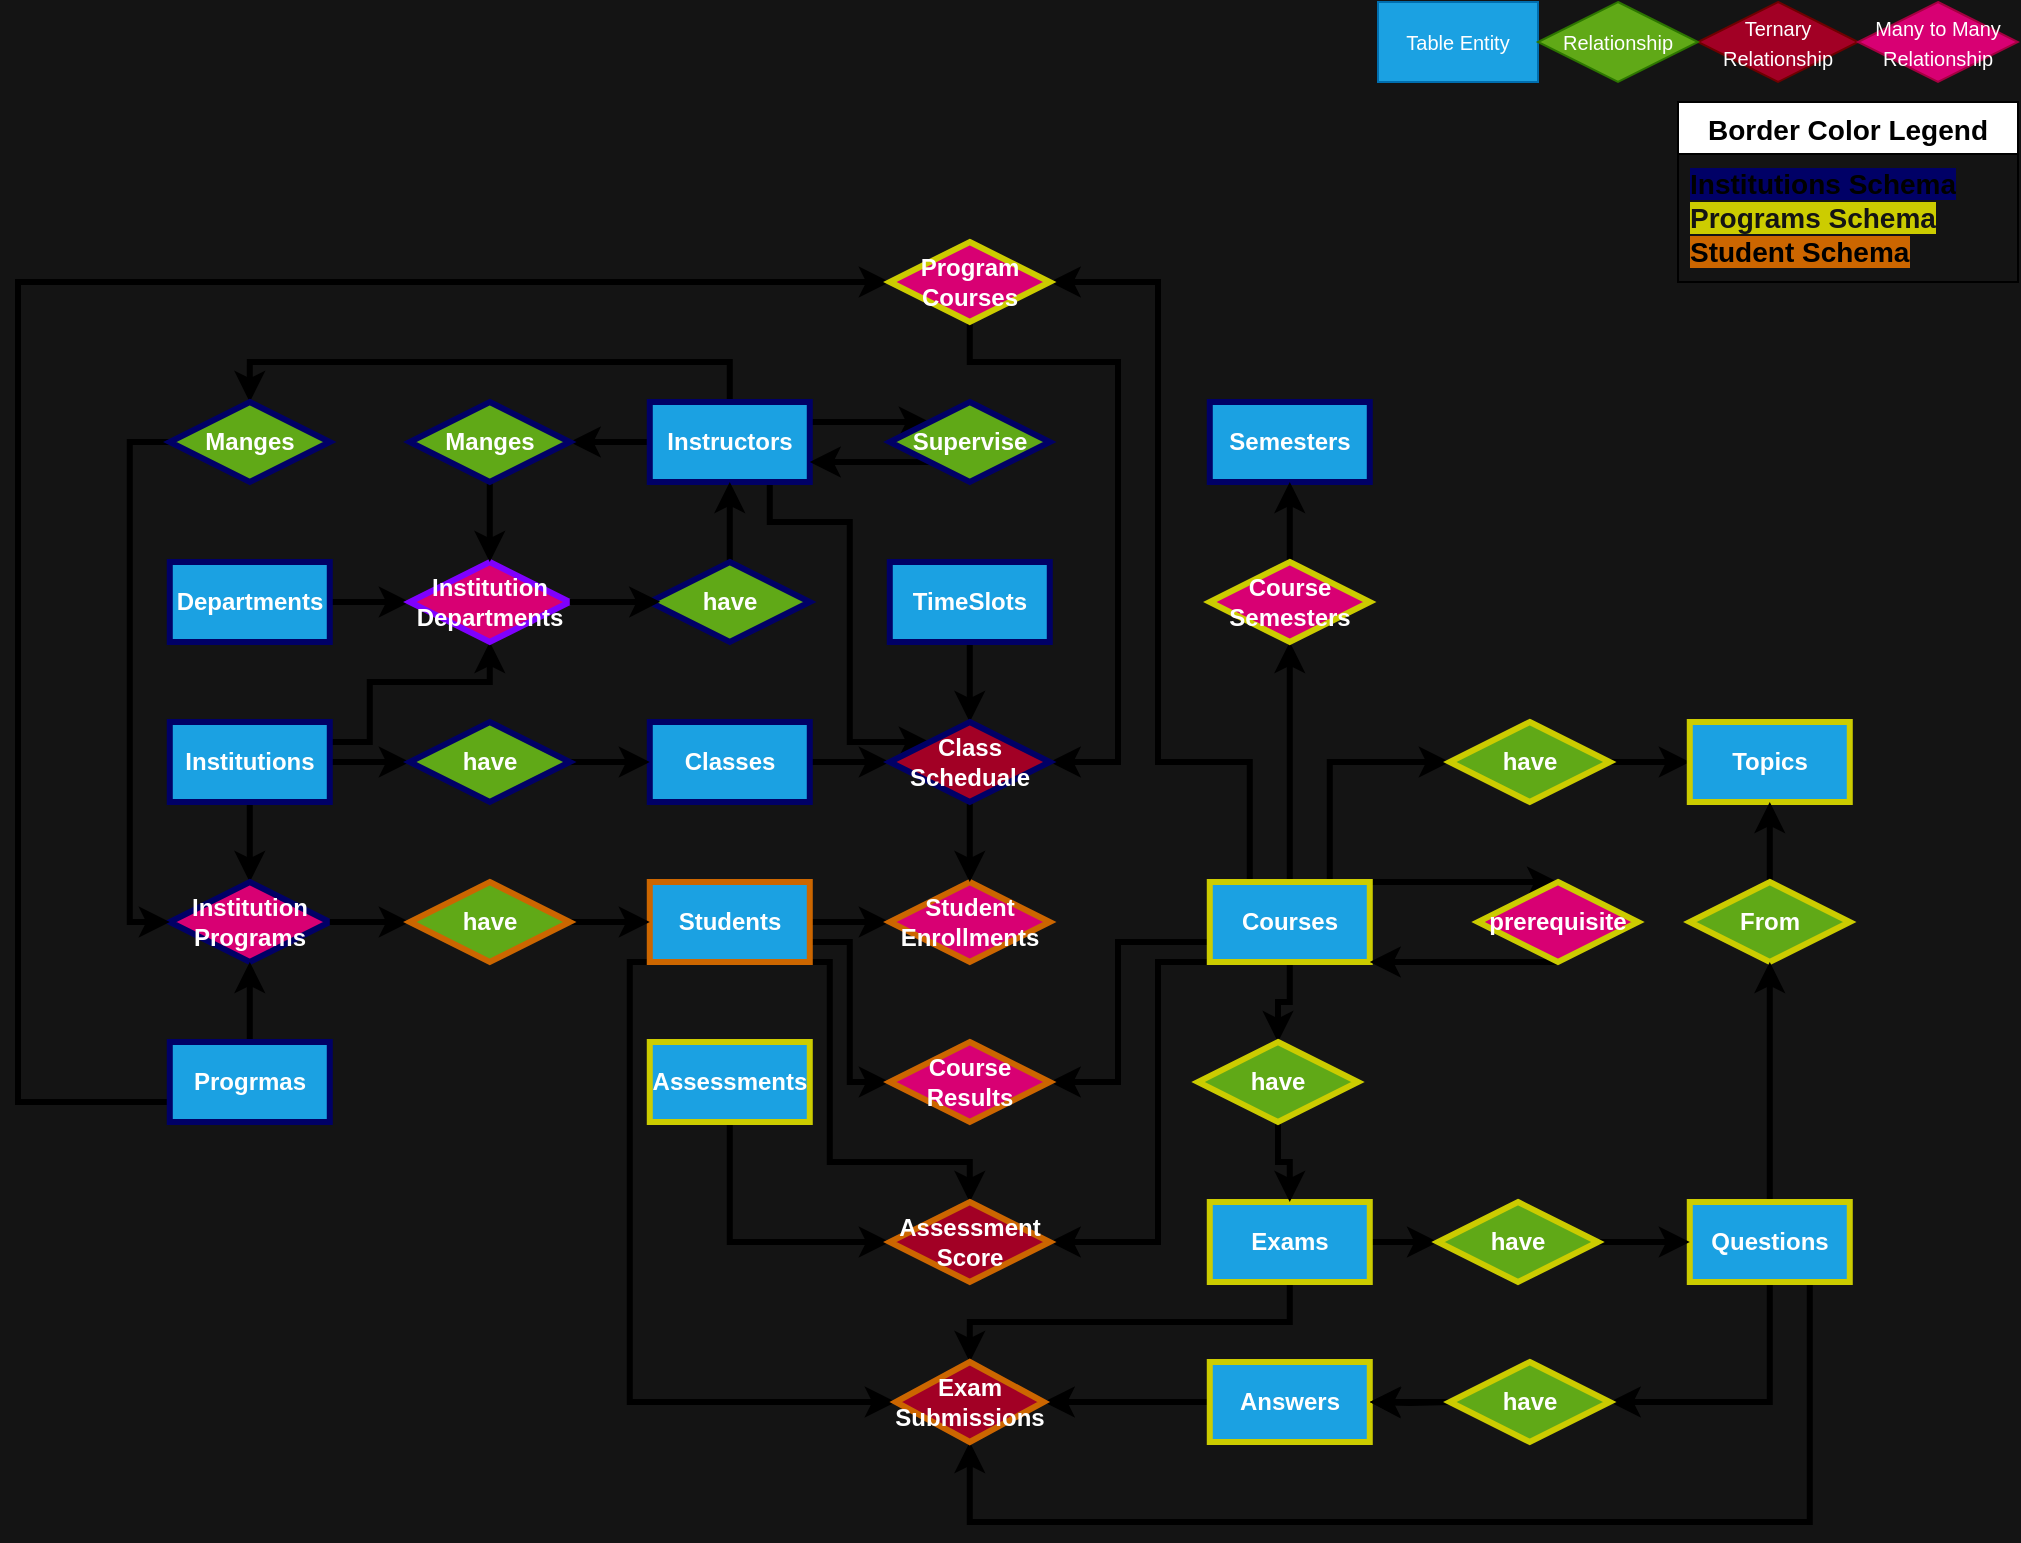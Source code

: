 <mxfile version="22.1.18" type="device">
  <diagram name="Page-1" id="7LUdc0Kzp7yRZDRxAwau">
    <mxGraphModel dx="2214" dy="703" grid="1" gridSize="10" guides="1" tooltips="1" connect="1" arrows="1" fold="1" page="1" pageScale="1" pageWidth="1169" pageHeight="1654" background="#141414" math="0" shadow="0">
      <root>
        <mxCell id="0" />
        <mxCell id="1" parent="0" />
        <mxCell id="-SK_d7SsgL7wdyePSBMa-17" style="edgeStyle=orthogonalEdgeStyle;rounded=0;orthogonalLoop=1;jettySize=auto;html=1;entryX=0;entryY=0.5;entryDx=0;entryDy=0;strokeWidth=3;fontSize=12;fontStyle=1" parent="1" source="-SK_d7SsgL7wdyePSBMa-5" target="-SK_d7SsgL7wdyePSBMa-15" edge="1">
          <mxGeometry relative="1" as="geometry" />
        </mxCell>
        <mxCell id="gOzTjTf6gffQS4wtPkg6-116" style="edgeStyle=orthogonalEdgeStyle;rounded=0;orthogonalLoop=1;jettySize=auto;html=1;exitX=1;exitY=0.25;exitDx=0;exitDy=0;entryX=0.5;entryY=1;entryDx=0;entryDy=0;strokeWidth=3;fontSize=12;fontStyle=1" parent="1" source="-SK_d7SsgL7wdyePSBMa-5" target="gOzTjTf6gffQS4wtPkg6-115" edge="1">
          <mxGeometry relative="1" as="geometry">
            <Array as="points">
              <mxPoint x="-864.11" y="410" />
              <mxPoint x="-864.11" y="380" />
              <mxPoint x="-804.11" y="380" />
            </Array>
          </mxGeometry>
        </mxCell>
        <mxCell id="gOzTjTf6gffQS4wtPkg6-156" style="edgeStyle=orthogonalEdgeStyle;rounded=0;orthogonalLoop=1;jettySize=auto;html=1;entryX=0.5;entryY=0;entryDx=0;entryDy=0;strokeWidth=3;" parent="1" source="-SK_d7SsgL7wdyePSBMa-5" target="-SK_d7SsgL7wdyePSBMa-12" edge="1">
          <mxGeometry relative="1" as="geometry" />
        </mxCell>
        <mxCell id="-SK_d7SsgL7wdyePSBMa-5" value="Institutions" style="rounded=0;whiteSpace=wrap;html=1;fillColor=#1ba1e2;fontColor=#ffffff;strokeColor=#000066;strokeWidth=3;fontSize=12;fontStyle=1" parent="1" vertex="1">
          <mxGeometry x="-964.11" y="400" width="80" height="40" as="geometry" />
        </mxCell>
        <mxCell id="-SK_d7SsgL7wdyePSBMa-175" style="edgeStyle=orthogonalEdgeStyle;rounded=0;orthogonalLoop=1;jettySize=auto;html=1;exitX=1;exitY=0.75;exitDx=0;exitDy=0;entryX=0;entryY=0.5;entryDx=0;entryDy=0;strokeWidth=3;fontSize=12;fontStyle=1" parent="1" source="-SK_d7SsgL7wdyePSBMa-6" target="-SK_d7SsgL7wdyePSBMa-174" edge="1">
          <mxGeometry relative="1" as="geometry">
            <Array as="points">
              <mxPoint x="-624.11" y="510" />
              <mxPoint x="-624.11" y="580" />
            </Array>
          </mxGeometry>
        </mxCell>
        <mxCell id="gOzTjTf6gffQS4wtPkg6-66" style="edgeStyle=orthogonalEdgeStyle;rounded=0;orthogonalLoop=1;jettySize=auto;html=1;entryX=0;entryY=0.5;entryDx=0;entryDy=0;strokeWidth=3;fontSize=12;fontStyle=1" parent="1" source="-SK_d7SsgL7wdyePSBMa-6" target="-SK_d7SsgL7wdyePSBMa-51" edge="1">
          <mxGeometry relative="1" as="geometry" />
        </mxCell>
        <mxCell id="gOzTjTf6gffQS4wtPkg6-67" style="edgeStyle=orthogonalEdgeStyle;rounded=0;orthogonalLoop=1;jettySize=auto;html=1;exitX=0;exitY=1;exitDx=0;exitDy=0;entryX=0;entryY=0.5;entryDx=0;entryDy=0;strokeWidth=3;fontSize=12;fontStyle=1" parent="1" source="-SK_d7SsgL7wdyePSBMa-6" target="-SK_d7SsgL7wdyePSBMa-50" edge="1">
          <mxGeometry relative="1" as="geometry">
            <Array as="points">
              <mxPoint x="-734.11" y="520" />
              <mxPoint x="-734.11" y="740" />
            </Array>
          </mxGeometry>
        </mxCell>
        <mxCell id="gOzTjTf6gffQS4wtPkg6-85" style="edgeStyle=orthogonalEdgeStyle;rounded=0;orthogonalLoop=1;jettySize=auto;html=1;exitX=1;exitY=1;exitDx=0;exitDy=0;entryX=0.5;entryY=0;entryDx=0;entryDy=0;strokeWidth=3;fontSize=12;fontStyle=1" parent="1" source="-SK_d7SsgL7wdyePSBMa-6" target="-SK_d7SsgL7wdyePSBMa-157" edge="1">
          <mxGeometry relative="1" as="geometry">
            <Array as="points">
              <mxPoint x="-634.11" y="520" />
              <mxPoint x="-634.11" y="620" />
              <mxPoint x="-564.11" y="620" />
            </Array>
          </mxGeometry>
        </mxCell>
        <mxCell id="-SK_d7SsgL7wdyePSBMa-6" value="Students" style="rounded=0;whiteSpace=wrap;html=1;fillColor=#1ba1e2;fontColor=#ffffff;strokeColor=#CC6600;strokeWidth=3;fontSize=12;fontStyle=1" parent="1" vertex="1">
          <mxGeometry x="-724.11" y="480" width="80" height="40" as="geometry" />
        </mxCell>
        <mxCell id="gOzTjTf6gffQS4wtPkg6-119" style="edgeStyle=orthogonalEdgeStyle;rounded=0;orthogonalLoop=1;jettySize=auto;html=1;entryX=0;entryY=0.5;entryDx=0;entryDy=0;strokeWidth=3;fontSize=12;fontStyle=1;" parent="1" source="-SK_d7SsgL7wdyePSBMa-10" target="gOzTjTf6gffQS4wtPkg6-55" edge="1">
          <mxGeometry relative="1" as="geometry" />
        </mxCell>
        <mxCell id="-SK_d7SsgL7wdyePSBMa-10" value="Classes" style="rounded=0;whiteSpace=wrap;html=1;fillColor=#1ba1e2;fontColor=#ffffff;strokeColor=#000066;strokeWidth=3;fontSize=12;fontStyle=1" parent="1" vertex="1">
          <mxGeometry x="-724.11" y="400" width="80" height="40" as="geometry" />
        </mxCell>
        <mxCell id="gOzTjTf6gffQS4wtPkg6-57" style="edgeStyle=orthogonalEdgeStyle;rounded=0;orthogonalLoop=1;jettySize=auto;html=1;entryX=0;entryY=0;entryDx=0;entryDy=0;strokeWidth=3;exitX=0.75;exitY=1;exitDx=0;exitDy=0;fontSize=12;fontStyle=1" parent="1" source="-SK_d7SsgL7wdyePSBMa-11" target="gOzTjTf6gffQS4wtPkg6-55" edge="1">
          <mxGeometry relative="1" as="geometry">
            <Array as="points">
              <mxPoint x="-664.11" y="300" />
              <mxPoint x="-624.11" y="300" />
              <mxPoint x="-624.11" y="410" />
            </Array>
          </mxGeometry>
        </mxCell>
        <mxCell id="gOzTjTf6gffQS4wtPkg6-129" style="edgeStyle=orthogonalEdgeStyle;rounded=0;orthogonalLoop=1;jettySize=auto;html=1;strokeWidth=3;fontSize=12;fontStyle=1" parent="1" source="-SK_d7SsgL7wdyePSBMa-11" target="gOzTjTf6gffQS4wtPkg6-127" edge="1">
          <mxGeometry relative="1" as="geometry" />
        </mxCell>
        <mxCell id="gOzTjTf6gffQS4wtPkg6-132" style="edgeStyle=orthogonalEdgeStyle;rounded=0;orthogonalLoop=1;jettySize=auto;html=1;exitX=1;exitY=0.25;exitDx=0;exitDy=0;entryX=0;entryY=0;entryDx=0;entryDy=0;strokeWidth=3;fontSize=12;fontStyle=1" parent="1" source="-SK_d7SsgL7wdyePSBMa-11" target="gOzTjTf6gffQS4wtPkg6-121" edge="1">
          <mxGeometry relative="1" as="geometry" />
        </mxCell>
        <mxCell id="gOzTjTf6gffQS4wtPkg6-160" style="edgeStyle=orthogonalEdgeStyle;rounded=0;orthogonalLoop=1;jettySize=auto;html=1;exitX=0.5;exitY=0;exitDx=0;exitDy=0;entryX=0.5;entryY=0;entryDx=0;entryDy=0;strokeWidth=3;" parent="1" source="-SK_d7SsgL7wdyePSBMa-11" target="gOzTjTf6gffQS4wtPkg6-155" edge="1">
          <mxGeometry relative="1" as="geometry">
            <Array as="points">
              <mxPoint x="-684" y="220" />
              <mxPoint x="-924" y="220" />
            </Array>
          </mxGeometry>
        </mxCell>
        <mxCell id="-SK_d7SsgL7wdyePSBMa-11" value="Instructors" style="rounded=0;whiteSpace=wrap;html=1;fillColor=#1ba1e2;fontColor=#ffffff;strokeColor=#000066;strokeWidth=3;fontSize=12;fontStyle=1" parent="1" vertex="1">
          <mxGeometry x="-724.11" y="240" width="80" height="40" as="geometry" />
        </mxCell>
        <mxCell id="-SK_d7SsgL7wdyePSBMa-12" value="Institution Programs" style="rhombus;whiteSpace=wrap;html=1;fillColor=#d80073;fontColor=#ffffff;strokeColor=#000066;strokeWidth=3;fontSize=12;fontStyle=1" parent="1" vertex="1">
          <mxGeometry x="-964.11" y="480" width="80" height="40" as="geometry" />
        </mxCell>
        <mxCell id="-SK_d7SsgL7wdyePSBMa-22" style="edgeStyle=orthogonalEdgeStyle;rounded=0;orthogonalLoop=1;jettySize=auto;html=1;exitX=1;exitY=0.5;exitDx=0;exitDy=0;entryX=0;entryY=0.5;entryDx=0;entryDy=0;strokeWidth=3;fontSize=12;fontStyle=1" parent="1" source="-SK_d7SsgL7wdyePSBMa-15" target="-SK_d7SsgL7wdyePSBMa-10" edge="1">
          <mxGeometry relative="1" as="geometry" />
        </mxCell>
        <mxCell id="-SK_d7SsgL7wdyePSBMa-15" value="have" style="rhombus;whiteSpace=wrap;html=1;fillColor=#60a917;fontColor=#ffffff;strokeColor=#000066;strokeWidth=3;fontSize=12;fontStyle=1" parent="1" vertex="1">
          <mxGeometry x="-844.11" y="400" width="80" height="40" as="geometry" />
        </mxCell>
        <mxCell id="gOzTjTf6gffQS4wtPkg6-135" style="edgeStyle=orthogonalEdgeStyle;rounded=0;orthogonalLoop=1;jettySize=auto;html=1;entryX=0;entryY=0.5;entryDx=0;entryDy=0;strokeWidth=3;fontSize=12;fontStyle=1;exitX=1;exitY=0.5;exitDx=0;exitDy=0;" parent="1" source="-SK_d7SsgL7wdyePSBMa-12" target="-SK_d7SsgL7wdyePSBMa-155" edge="1">
          <mxGeometry relative="1" as="geometry" />
        </mxCell>
        <mxCell id="gOzTjTf6gffQS4wtPkg6-136" style="edgeStyle=orthogonalEdgeStyle;rounded=0;orthogonalLoop=1;jettySize=auto;html=1;exitX=0.5;exitY=0;exitDx=0;exitDy=0;entryX=0.5;entryY=1;entryDx=0;entryDy=0;strokeWidth=3;fontSize=12;fontStyle=1" parent="1" source="-SK_d7SsgL7wdyePSBMa-24" target="-SK_d7SsgL7wdyePSBMa-12" edge="1">
          <mxGeometry relative="1" as="geometry" />
        </mxCell>
        <mxCell id="gOzTjTf6gffQS4wtPkg6-138" style="edgeStyle=orthogonalEdgeStyle;rounded=0;orthogonalLoop=1;jettySize=auto;html=1;exitX=0;exitY=0.5;exitDx=0;exitDy=0;entryX=0;entryY=0.5;entryDx=0;entryDy=0;strokeWidth=3;fontSize=12;fontStyle=1" parent="1" source="-SK_d7SsgL7wdyePSBMa-24" target="-SK_d7SsgL7wdyePSBMa-26" edge="1">
          <mxGeometry relative="1" as="geometry">
            <Array as="points">
              <mxPoint x="-950" y="590" />
              <mxPoint x="-1040" y="590" />
              <mxPoint x="-1040" y="180" />
            </Array>
          </mxGeometry>
        </mxCell>
        <mxCell id="-SK_d7SsgL7wdyePSBMa-24" value="Progrmas" style="rounded=0;whiteSpace=wrap;html=1;fillColor=#1ba1e2;fontColor=#ffffff;strokeColor=#000066;strokeWidth=3;fontSize=12;fontStyle=1" parent="1" vertex="1">
          <mxGeometry x="-964.11" y="560" width="80" height="40" as="geometry" />
        </mxCell>
        <mxCell id="-SK_d7SsgL7wdyePSBMa-32" style="edgeStyle=orthogonalEdgeStyle;rounded=0;orthogonalLoop=1;jettySize=auto;html=1;exitX=0.75;exitY=0;exitDx=0;exitDy=0;entryX=0;entryY=0.5;entryDx=0;entryDy=0;strokeWidth=3;fontSize=12;fontStyle=1" parent="1" source="-SK_d7SsgL7wdyePSBMa-25" target="-SK_d7SsgL7wdyePSBMa-31" edge="1">
          <mxGeometry relative="1" as="geometry">
            <mxPoint x="-324.11" y="420" as="targetPoint" />
          </mxGeometry>
        </mxCell>
        <mxCell id="-SK_d7SsgL7wdyePSBMa-60" style="edgeStyle=orthogonalEdgeStyle;rounded=0;orthogonalLoop=1;jettySize=auto;html=1;entryX=0.5;entryY=0;entryDx=0;entryDy=0;strokeWidth=3;fontSize=12;fontStyle=1" parent="1" source="-SK_d7SsgL7wdyePSBMa-25" target="-SK_d7SsgL7wdyePSBMa-59" edge="1">
          <mxGeometry relative="1" as="geometry" />
        </mxCell>
        <mxCell id="-SK_d7SsgL7wdyePSBMa-173" style="edgeStyle=orthogonalEdgeStyle;rounded=0;orthogonalLoop=1;jettySize=auto;html=1;exitX=0;exitY=0.75;exitDx=0;exitDy=0;entryX=1;entryY=0.5;entryDx=0;entryDy=0;strokeWidth=3;fontSize=12;fontStyle=1" parent="1" source="-SK_d7SsgL7wdyePSBMa-25" target="-SK_d7SsgL7wdyePSBMa-174" edge="1">
          <mxGeometry relative="1" as="geometry">
            <mxPoint x="-314.11" y="540" as="targetPoint" />
            <Array as="points">
              <mxPoint x="-490" y="510" />
              <mxPoint x="-490" y="580" />
            </Array>
          </mxGeometry>
        </mxCell>
        <mxCell id="gOzTjTf6gffQS4wtPkg6-56" style="edgeStyle=orthogonalEdgeStyle;rounded=0;orthogonalLoop=1;jettySize=auto;html=1;exitX=0.5;exitY=1;exitDx=0;exitDy=0;strokeWidth=3;fontSize=12;fontStyle=1;entryX=1;entryY=0.5;entryDx=0;entryDy=0;" parent="1" source="-SK_d7SsgL7wdyePSBMa-26" target="gOzTjTf6gffQS4wtPkg6-55" edge="1">
          <mxGeometry relative="1" as="geometry">
            <Array as="points">
              <mxPoint x="-564" y="220" />
              <mxPoint x="-490" y="220" />
              <mxPoint x="-490" y="420" />
            </Array>
            <mxPoint x="-520.15" y="200" as="sourcePoint" />
            <mxPoint x="-490" y="410" as="targetPoint" />
          </mxGeometry>
        </mxCell>
        <mxCell id="gOzTjTf6gffQS4wtPkg6-83" style="edgeStyle=orthogonalEdgeStyle;rounded=0;orthogonalLoop=1;jettySize=auto;html=1;exitX=0;exitY=1;exitDx=0;exitDy=0;entryX=1;entryY=0.5;entryDx=0;entryDy=0;strokeWidth=3;fontSize=12;fontStyle=1" parent="1" source="-SK_d7SsgL7wdyePSBMa-25" target="-SK_d7SsgL7wdyePSBMa-157" edge="1">
          <mxGeometry relative="1" as="geometry">
            <Array as="points">
              <mxPoint x="-470" y="520" />
              <mxPoint x="-470" y="660" />
            </Array>
          </mxGeometry>
        </mxCell>
        <mxCell id="gOzTjTf6gffQS4wtPkg6-91" style="edgeStyle=orthogonalEdgeStyle;rounded=0;orthogonalLoop=1;jettySize=auto;html=1;exitX=0.25;exitY=0;exitDx=0;exitDy=0;entryX=1;entryY=0.5;entryDx=0;entryDy=0;strokeWidth=3;fontSize=12;fontStyle=1" parent="1" source="-SK_d7SsgL7wdyePSBMa-25" target="-SK_d7SsgL7wdyePSBMa-26" edge="1">
          <mxGeometry relative="1" as="geometry">
            <Array as="points">
              <mxPoint x="-424" y="420" />
              <mxPoint x="-470" y="420" />
              <mxPoint x="-470" y="180" />
            </Array>
            <mxPoint x="-470.0" y="410" as="sourcePoint" />
            <mxPoint x="-550.0" y="180" as="targetPoint" />
          </mxGeometry>
        </mxCell>
        <mxCell id="gOzTjTf6gffQS4wtPkg6-101" style="edgeStyle=orthogonalEdgeStyle;rounded=0;orthogonalLoop=1;jettySize=auto;html=1;exitX=1;exitY=0;exitDx=0;exitDy=0;entryX=0.5;entryY=0;entryDx=0;entryDy=0;strokeWidth=3;fontSize=12;fontStyle=1" parent="1" source="-SK_d7SsgL7wdyePSBMa-25" target="-SK_d7SsgL7wdyePSBMa-88" edge="1">
          <mxGeometry relative="1" as="geometry">
            <Array as="points">
              <mxPoint x="-320" y="480" />
              <mxPoint x="-320" y="480" />
            </Array>
          </mxGeometry>
        </mxCell>
        <mxCell id="gOzTjTf6gffQS4wtPkg6-102" style="edgeStyle=orthogonalEdgeStyle;rounded=0;orthogonalLoop=1;jettySize=auto;html=1;exitX=0.5;exitY=0;exitDx=0;exitDy=0;entryX=0.5;entryY=1;entryDx=0;entryDy=0;strokeWidth=3;fontSize=12;fontStyle=1" parent="1" source="-SK_d7SsgL7wdyePSBMa-25" target="-SK_d7SsgL7wdyePSBMa-169" edge="1">
          <mxGeometry relative="1" as="geometry">
            <mxPoint x="-384.11" y="400" as="sourcePoint" />
            <mxPoint x="-404.11" y="360" as="targetPoint" />
          </mxGeometry>
        </mxCell>
        <mxCell id="-SK_d7SsgL7wdyePSBMa-25" value="Courses" style="rounded=0;whiteSpace=wrap;html=1;fillColor=#1ba1e2;fontColor=#ffffff;strokeColor=#CCCC00;strokeWidth=3;fontSize=12;fontStyle=1" parent="1" vertex="1">
          <mxGeometry x="-444.11" y="480" width="80" height="40" as="geometry" />
        </mxCell>
        <mxCell id="-SK_d7SsgL7wdyePSBMa-26" value="Program&lt;br style=&quot;font-size: 12px;&quot;&gt;Courses" style="rhombus;whiteSpace=wrap;html=1;fillColor=#d80073;fontColor=#ffffff;strokeColor=#CCCC00;strokeWidth=3;fontSize=12;fontStyle=1" parent="1" vertex="1">
          <mxGeometry x="-604.11" y="160" width="80" height="40" as="geometry" />
        </mxCell>
        <mxCell id="-SK_d7SsgL7wdyePSBMa-43" style="edgeStyle=orthogonalEdgeStyle;rounded=0;orthogonalLoop=1;jettySize=auto;html=1;exitX=1;exitY=0.5;exitDx=0;exitDy=0;strokeWidth=3;fontSize=12;fontStyle=1" parent="1" source="-SK_d7SsgL7wdyePSBMa-31" target="-SK_d7SsgL7wdyePSBMa-33" edge="1">
          <mxGeometry relative="1" as="geometry" />
        </mxCell>
        <mxCell id="-SK_d7SsgL7wdyePSBMa-31" value="have" style="rhombus;whiteSpace=wrap;html=1;fillColor=#60a917;fontColor=#ffffff;strokeColor=#CCCC00;strokeWidth=3;fontSize=12;fontStyle=1" parent="1" vertex="1">
          <mxGeometry x="-324.11" y="400" width="80" height="40" as="geometry" />
        </mxCell>
        <mxCell id="-SK_d7SsgL7wdyePSBMa-33" value="Topics" style="rounded=0;whiteSpace=wrap;html=1;fillColor=#1ba1e2;fontColor=#ffffff;strokeColor=#CCCC00;strokeWidth=3;fontSize=12;fontStyle=1" parent="1" vertex="1">
          <mxGeometry x="-204.11" y="400" width="80" height="40" as="geometry" />
        </mxCell>
        <mxCell id="-SK_d7SsgL7wdyePSBMa-66" style="edgeStyle=orthogonalEdgeStyle;rounded=0;orthogonalLoop=1;jettySize=auto;html=1;entryX=0;entryY=0.5;entryDx=0;entryDy=0;strokeWidth=3;fontSize=12;fontStyle=1" parent="1" source="-SK_d7SsgL7wdyePSBMa-34" target="-SK_d7SsgL7wdyePSBMa-64" edge="1">
          <mxGeometry relative="1" as="geometry">
            <mxPoint x="-324.11" y="580" as="targetPoint" />
          </mxGeometry>
        </mxCell>
        <mxCell id="-SK_d7SsgL7wdyePSBMa-73" style="edgeStyle=orthogonalEdgeStyle;rounded=0;orthogonalLoop=1;jettySize=auto;html=1;exitX=0.5;exitY=1;exitDx=0;exitDy=0;entryX=0.5;entryY=0;entryDx=0;entryDy=0;strokeWidth=3;fontSize=12;fontStyle=1" parent="1" source="-SK_d7SsgL7wdyePSBMa-34" target="-SK_d7SsgL7wdyePSBMa-50" edge="1">
          <mxGeometry relative="1" as="geometry">
            <mxPoint x="-244.11" y="690" as="sourcePoint" />
            <mxPoint x="-514.11" y="710" as="targetPoint" />
            <Array as="points">
              <mxPoint x="-404.11" y="700" />
              <mxPoint x="-564.11" y="700" />
            </Array>
          </mxGeometry>
        </mxCell>
        <mxCell id="-SK_d7SsgL7wdyePSBMa-34" value="Exams" style="rounded=0;whiteSpace=wrap;html=1;fillColor=#1ba1e2;fontColor=#ffffff;strokeColor=#CCCC00;strokeWidth=3;fontSize=12;fontStyle=1" parent="1" vertex="1">
          <mxGeometry x="-444.11" y="640" width="80" height="40" as="geometry" />
        </mxCell>
        <mxCell id="gOzTjTf6gffQS4wtPkg6-86" style="edgeStyle=orthogonalEdgeStyle;rounded=0;orthogonalLoop=1;jettySize=auto;html=1;entryX=1;entryY=0.5;entryDx=0;entryDy=0;strokeWidth=3;fontSize=12;fontStyle=1" parent="1" source="-SK_d7SsgL7wdyePSBMa-35" target="-SK_d7SsgL7wdyePSBMa-50" edge="1">
          <mxGeometry relative="1" as="geometry">
            <mxPoint x="-444.11" y="740" as="targetPoint" />
          </mxGeometry>
        </mxCell>
        <mxCell id="-SK_d7SsgL7wdyePSBMa-35" value="Answers" style="rounded=0;whiteSpace=wrap;html=1;fillColor=#1ba1e2;fontColor=#ffffff;strokeColor=#CCCC00;strokeWidth=3;fontSize=12;fontStyle=1" parent="1" vertex="1">
          <mxGeometry x="-444.11" y="720" width="80" height="40" as="geometry" />
        </mxCell>
        <mxCell id="-SK_d7SsgL7wdyePSBMa-63" style="edgeStyle=orthogonalEdgeStyle;rounded=0;orthogonalLoop=1;jettySize=auto;html=1;exitX=0.5;exitY=0;exitDx=0;exitDy=0;entryX=0.5;entryY=1;entryDx=0;entryDy=0;strokeWidth=3;fontSize=12;fontStyle=1" parent="1" source="-SK_d7SsgL7wdyePSBMa-39" target="-SK_d7SsgL7wdyePSBMa-33" edge="1">
          <mxGeometry relative="1" as="geometry" />
        </mxCell>
        <mxCell id="-SK_d7SsgL7wdyePSBMa-39" value="From" style="rhombus;whiteSpace=wrap;html=1;fillColor=#60a917;fontColor=#ffffff;strokeColor=#CCCC00;strokeWidth=3;fontSize=12;fontStyle=1" parent="1" vertex="1">
          <mxGeometry x="-204.11" y="480" width="80" height="40" as="geometry" />
        </mxCell>
        <mxCell id="-SK_d7SsgL7wdyePSBMa-62" style="edgeStyle=orthogonalEdgeStyle;rounded=0;orthogonalLoop=1;jettySize=auto;html=1;entryX=0.5;entryY=1;entryDx=0;entryDy=0;strokeWidth=3;fontSize=12;fontStyle=1" parent="1" source="-SK_d7SsgL7wdyePSBMa-47" target="-SK_d7SsgL7wdyePSBMa-39" edge="1">
          <mxGeometry relative="1" as="geometry" />
        </mxCell>
        <mxCell id="-SK_d7SsgL7wdyePSBMa-71" style="edgeStyle=orthogonalEdgeStyle;rounded=0;orthogonalLoop=1;jettySize=auto;html=1;exitX=0.5;exitY=1;exitDx=0;exitDy=0;entryX=1;entryY=0.5;entryDx=0;entryDy=0;strokeWidth=3;fontSize=12;fontStyle=1" parent="1" source="-SK_d7SsgL7wdyePSBMa-47" target="-SK_d7SsgL7wdyePSBMa-69" edge="1">
          <mxGeometry relative="1" as="geometry" />
        </mxCell>
        <mxCell id="-SK_d7SsgL7wdyePSBMa-163" style="edgeStyle=orthogonalEdgeStyle;rounded=0;orthogonalLoop=1;jettySize=auto;html=1;exitX=0.75;exitY=1;exitDx=0;exitDy=0;entryX=0.5;entryY=1;entryDx=0;entryDy=0;strokeWidth=3;fontSize=12;fontStyle=1" parent="1" source="-SK_d7SsgL7wdyePSBMa-47" target="-SK_d7SsgL7wdyePSBMa-50" edge="1">
          <mxGeometry relative="1" as="geometry">
            <mxPoint x="-474.11" y="740" as="targetPoint" />
            <mxPoint x="105.89" y="760" as="sourcePoint" />
            <Array as="points">
              <mxPoint x="-144.11" y="800" />
              <mxPoint x="-564.11" y="800" />
            </Array>
          </mxGeometry>
        </mxCell>
        <mxCell id="-SK_d7SsgL7wdyePSBMa-47" value="Questions" style="rounded=0;whiteSpace=wrap;html=1;fillColor=#1ba1e2;fontColor=#ffffff;strokeColor=#CCCC00;strokeWidth=3;fontSize=12;fontStyle=1" parent="1" vertex="1">
          <mxGeometry x="-204.11" y="640" width="80" height="40" as="geometry" />
        </mxCell>
        <mxCell id="-SK_d7SsgL7wdyePSBMa-50" value="Exam&lt;br style=&quot;font-size: 12px;&quot;&gt;Submissions" style="rhombus;whiteSpace=wrap;html=1;fillColor=#a20025;fontColor=#ffffff;strokeColor=#CC6600;strokeWidth=3;rounded=0;shadow=0;fontSize=12;fontStyle=1" parent="1" vertex="1">
          <mxGeometry x="-601.11" y="720" width="74" height="40" as="geometry" />
        </mxCell>
        <mxCell id="-SK_d7SsgL7wdyePSBMa-51" value="Student &lt;br style=&quot;font-size: 12px;&quot;&gt;Enrollments" style="rhombus;whiteSpace=wrap;html=1;fillColor=#d80073;fontColor=#ffffff;strokeColor=#CC6600;strokeWidth=3;fontSize=12;fontStyle=1" parent="1" vertex="1">
          <mxGeometry x="-604.11" y="480" width="80" height="40" as="geometry" />
        </mxCell>
        <mxCell id="-SK_d7SsgL7wdyePSBMa-61" style="edgeStyle=orthogonalEdgeStyle;rounded=0;orthogonalLoop=1;jettySize=auto;html=1;entryX=0.5;entryY=0;entryDx=0;entryDy=0;strokeWidth=3;fontSize=12;fontStyle=1" parent="1" source="-SK_d7SsgL7wdyePSBMa-59" target="-SK_d7SsgL7wdyePSBMa-34" edge="1">
          <mxGeometry relative="1" as="geometry" />
        </mxCell>
        <mxCell id="-SK_d7SsgL7wdyePSBMa-59" value="have" style="rhombus;whiteSpace=wrap;html=1;fillColor=#60a917;fontColor=#ffffff;strokeColor=#CCCC00;strokeWidth=3;fontSize=12;fontStyle=1" parent="1" vertex="1">
          <mxGeometry x="-450" y="560" width="80" height="40" as="geometry" />
        </mxCell>
        <mxCell id="-SK_d7SsgL7wdyePSBMa-68" style="edgeStyle=orthogonalEdgeStyle;rounded=0;orthogonalLoop=1;jettySize=auto;html=1;exitX=1;exitY=0.5;exitDx=0;exitDy=0;entryX=0;entryY=0.5;entryDx=0;entryDy=0;strokeWidth=3;fontSize=12;fontStyle=1" parent="1" source="-SK_d7SsgL7wdyePSBMa-64" target="-SK_d7SsgL7wdyePSBMa-47" edge="1">
          <mxGeometry relative="1" as="geometry" />
        </mxCell>
        <mxCell id="-SK_d7SsgL7wdyePSBMa-64" value="have" style="rhombus;whiteSpace=wrap;html=1;fillColor=#60a917;fontColor=#ffffff;strokeColor=#CCCC00;strokeWidth=3;fontSize=12;fontStyle=1" parent="1" vertex="1">
          <mxGeometry x="-330" y="640" width="80" height="40" as="geometry" />
        </mxCell>
        <mxCell id="-SK_d7SsgL7wdyePSBMa-72" style="edgeStyle=orthogonalEdgeStyle;rounded=0;orthogonalLoop=1;jettySize=auto;html=1;exitX=0;exitY=0.5;exitDx=0;exitDy=0;entryX=1;entryY=0.5;entryDx=0;entryDy=0;strokeWidth=3;fontSize=12;fontStyle=1" parent="1" target="-SK_d7SsgL7wdyePSBMa-35" edge="1">
          <mxGeometry relative="1" as="geometry">
            <mxPoint x="-324.11" y="740" as="sourcePoint" />
          </mxGeometry>
        </mxCell>
        <mxCell id="gOzTjTf6gffQS4wtPkg6-97" value="" style="edgeStyle=orthogonalEdgeStyle;rounded=0;orthogonalLoop=1;jettySize=auto;html=1;exitX=0;exitY=0.5;exitDx=0;exitDy=0;strokeWidth=3;fontSize=12;fontStyle=1" parent="1" source="-SK_d7SsgL7wdyePSBMa-69" target="-SK_d7SsgL7wdyePSBMa-35" edge="1">
          <mxGeometry relative="1" as="geometry" />
        </mxCell>
        <mxCell id="-SK_d7SsgL7wdyePSBMa-69" value="have" style="rhombus;whiteSpace=wrap;html=1;fillColor=#60a917;fontColor=#ffffff;strokeColor=#CCCC00;strokeWidth=3;fontSize=12;fontStyle=1" parent="1" vertex="1">
          <mxGeometry x="-324.11" y="720" width="80" height="40" as="geometry" />
        </mxCell>
        <mxCell id="gOzTjTf6gffQS4wtPkg6-100" style="edgeStyle=orthogonalEdgeStyle;rounded=0;orthogonalLoop=1;jettySize=auto;html=1;entryX=1;entryY=1;entryDx=0;entryDy=0;strokeWidth=3;exitX=0.5;exitY=1;exitDx=0;exitDy=0;fontSize=12;fontStyle=1" parent="1" source="-SK_d7SsgL7wdyePSBMa-88" target="-SK_d7SsgL7wdyePSBMa-25" edge="1">
          <mxGeometry relative="1" as="geometry">
            <Array as="points">
              <mxPoint x="-320" y="520" />
              <mxPoint x="-320" y="520" />
            </Array>
          </mxGeometry>
        </mxCell>
        <mxCell id="-SK_d7SsgL7wdyePSBMa-88" value="prerequisite" style="rhombus;whiteSpace=wrap;html=1;fillColor=#d80073;fontColor=#ffffff;strokeColor=#CCCC00;strokeWidth=3;fontSize=12;fontStyle=1" parent="1" vertex="1">
          <mxGeometry x="-310" y="480" width="80" height="40" as="geometry" />
        </mxCell>
        <mxCell id="-SK_d7SsgL7wdyePSBMa-99" value="&lt;font style=&quot;font-size: 10px;&quot;&gt;Ternary Relationship&lt;/font&gt;" style="rhombus;whiteSpace=wrap;html=1;fillColor=#a20025;fontColor=#ffffff;strokeColor=#6F0000;" parent="1" vertex="1">
          <mxGeometry x="-200" y="40" width="80" height="40" as="geometry" />
        </mxCell>
        <mxCell id="-SK_d7SsgL7wdyePSBMa-100" value="&lt;font style=&quot;font-size: 10px;&quot;&gt;Many to Many Relationship&lt;/font&gt;" style="rhombus;whiteSpace=wrap;html=1;fillColor=#d80073;fontColor=#ffffff;strokeColor=#A50040;" parent="1" vertex="1">
          <mxGeometry x="-120" y="40" width="80" height="40" as="geometry" />
        </mxCell>
        <mxCell id="-SK_d7SsgL7wdyePSBMa-102" value="&lt;font style=&quot;font-size: 10px;&quot;&gt;Table Entity&lt;/font&gt;" style="rounded=0;whiteSpace=wrap;html=1;fillColor=#1ba1e2;fontColor=#ffffff;strokeColor=#006EAF;" parent="1" vertex="1">
          <mxGeometry x="-360" y="40" width="80" height="40" as="geometry" />
        </mxCell>
        <mxCell id="-SK_d7SsgL7wdyePSBMa-103" value="&lt;font style=&quot;font-size: 10px;&quot;&gt;Relationship&lt;/font&gt;" style="rhombus;whiteSpace=wrap;html=1;fillColor=#60a917;fontColor=#ffffff;strokeColor=#2D7600;" parent="1" vertex="1">
          <mxGeometry x="-280" y="40" width="80" height="40" as="geometry" />
        </mxCell>
        <mxCell id="gOzTjTf6gffQS4wtPkg6-96" style="edgeStyle=orthogonalEdgeStyle;rounded=0;orthogonalLoop=1;jettySize=auto;html=1;exitX=0.5;exitY=1;exitDx=0;exitDy=0;entryX=0;entryY=0.5;entryDx=0;entryDy=0;strokeWidth=3;fontSize=12;fontStyle=1" parent="1" source="-SK_d7SsgL7wdyePSBMa-133" target="-SK_d7SsgL7wdyePSBMa-157" edge="1">
          <mxGeometry relative="1" as="geometry">
            <Array as="points">
              <mxPoint x="-684.11" y="660" />
            </Array>
          </mxGeometry>
        </mxCell>
        <mxCell id="-SK_d7SsgL7wdyePSBMa-133" value="Assessments" style="rounded=0;whiteSpace=wrap;html=1;fillColor=#1ba1e2;fontColor=#ffffff;strokeColor=#CCCC00;strokeWidth=3;fontSize=12;fontStyle=1" parent="1" vertex="1">
          <mxGeometry x="-724.11" y="560" width="80" height="40" as="geometry" />
        </mxCell>
        <mxCell id="gOzTjTf6gffQS4wtPkg6-105" style="edgeStyle=orthogonalEdgeStyle;rounded=0;orthogonalLoop=1;jettySize=auto;html=1;exitX=1;exitY=0.5;exitDx=0;exitDy=0;entryX=0;entryY=0.5;entryDx=0;entryDy=0;strokeWidth=3;fontSize=12;fontStyle=1" parent="1" source="-SK_d7SsgL7wdyePSBMa-155" target="-SK_d7SsgL7wdyePSBMa-6" edge="1">
          <mxGeometry relative="1" as="geometry" />
        </mxCell>
        <mxCell id="-SK_d7SsgL7wdyePSBMa-155" value="have" style="rhombus;whiteSpace=wrap;html=1;fillColor=#60a917;fontColor=#ffffff;strokeColor=#CC6600;strokeWidth=3;fontSize=12;fontStyle=1" parent="1" vertex="1">
          <mxGeometry x="-844.11" y="480" width="80" height="40" as="geometry" />
        </mxCell>
        <mxCell id="-SK_d7SsgL7wdyePSBMa-157" value="Assessment&lt;br style=&quot;font-size: 12px;&quot;&gt;Score" style="rhombus;whiteSpace=wrap;html=1;fillColor=#a20025;fontColor=#ffffff;strokeColor=#CC6600;strokeWidth=3;fontSize=12;fontStyle=1" parent="1" vertex="1">
          <mxGeometry x="-604.11" y="640" width="80" height="40" as="geometry" />
        </mxCell>
        <mxCell id="-SK_d7SsgL7wdyePSBMa-167" value="Semesters" style="rounded=0;whiteSpace=wrap;html=1;fillColor=#1ba1e2;fontColor=#ffffff;strokeColor=#000066;strokeWidth=3;fontSize=12;fontStyle=1" parent="1" vertex="1">
          <mxGeometry x="-444.11" y="240" width="80" height="40" as="geometry" />
        </mxCell>
        <mxCell id="gOzTjTf6gffQS4wtPkg6-103" style="edgeStyle=orthogonalEdgeStyle;rounded=0;orthogonalLoop=1;jettySize=auto;html=1;exitX=0.5;exitY=0;exitDx=0;exitDy=0;entryX=0.5;entryY=1;entryDx=0;entryDy=0;strokeWidth=3;fontSize=12;fontStyle=1" parent="1" source="-SK_d7SsgL7wdyePSBMa-169" target="-SK_d7SsgL7wdyePSBMa-167" edge="1">
          <mxGeometry relative="1" as="geometry" />
        </mxCell>
        <mxCell id="-SK_d7SsgL7wdyePSBMa-169" value="Course&lt;br style=&quot;font-size: 12px;&quot;&gt;Semesters" style="rhombus;whiteSpace=wrap;html=1;fillColor=#d80073;fontColor=#ffffff;strokeColor=#CCCC00;strokeWidth=3;fontSize=12;fontStyle=1" parent="1" vertex="1">
          <mxGeometry x="-444.11" y="320" width="80" height="40" as="geometry" />
        </mxCell>
        <mxCell id="-SK_d7SsgL7wdyePSBMa-174" value="Course&lt;br&gt;Results" style="rhombus;whiteSpace=wrap;html=1;fillColor=#d80073;fontColor=#ffffff;strokeColor=#CC6600;strokeWidth=3;fontSize=12;fontStyle=1" parent="1" vertex="1">
          <mxGeometry x="-604.11" y="560" width="80" height="40" as="geometry" />
        </mxCell>
        <mxCell id="gOzTjTf6gffQS4wtPkg6-89" style="edgeStyle=orthogonalEdgeStyle;rounded=0;orthogonalLoop=1;jettySize=auto;html=1;entryX=0.5;entryY=0;entryDx=0;entryDy=0;strokeWidth=3;fontSize=12;fontStyle=1" parent="1" source="P0b57aOgvC1asUcoTA09-2" target="gOzTjTf6gffQS4wtPkg6-55" edge="1">
          <mxGeometry relative="1" as="geometry" />
        </mxCell>
        <mxCell id="P0b57aOgvC1asUcoTA09-2" value="TimeSlots" style="rounded=0;whiteSpace=wrap;html=1;fillColor=#1ba1e2;fontColor=#ffffff;strokeColor=#000066;strokeWidth=3;fontSize=12;fontStyle=1" parent="1" vertex="1">
          <mxGeometry x="-604.11" y="320" width="80" height="40" as="geometry" />
        </mxCell>
        <mxCell id="gOzTjTf6gffQS4wtPkg6-64" style="edgeStyle=orthogonalEdgeStyle;rounded=0;orthogonalLoop=1;jettySize=auto;html=1;entryX=0.5;entryY=0;entryDx=0;entryDy=0;strokeWidth=3;fontSize=12;fontStyle=1" parent="1" source="gOzTjTf6gffQS4wtPkg6-55" target="-SK_d7SsgL7wdyePSBMa-51" edge="1">
          <mxGeometry relative="1" as="geometry" />
        </mxCell>
        <mxCell id="gOzTjTf6gffQS4wtPkg6-55" value="Class &lt;br style=&quot;font-size: 12px;&quot;&gt;Scheduale" style="rhombus;whiteSpace=wrap;html=1;fillColor=#a20025;fontColor=#ffffff;strokeColor=#000066;strokeWidth=3;fontSize=12;fontStyle=1" parent="1" vertex="1">
          <mxGeometry x="-604.11" y="400" width="80" height="40" as="geometry" />
        </mxCell>
        <mxCell id="gOzTjTf6gffQS4wtPkg6-144" style="edgeStyle=orthogonalEdgeStyle;rounded=0;orthogonalLoop=1;jettySize=auto;html=1;exitX=1;exitY=0.5;exitDx=0;exitDy=0;entryX=0;entryY=0.5;entryDx=0;entryDy=0;strokeWidth=3;fontSize=12;fontStyle=1" parent="1" source="gOzTjTf6gffQS4wtPkg6-113" target="gOzTjTf6gffQS4wtPkg6-115" edge="1">
          <mxGeometry relative="1" as="geometry" />
        </mxCell>
        <mxCell id="gOzTjTf6gffQS4wtPkg6-113" value="Departments" style="rounded=0;whiteSpace=wrap;html=1;fillColor=#1ba1e2;fontColor=#ffffff;strokeColor=#000066;strokeWidth=3;fontSize=12;fontStyle=1" parent="1" vertex="1">
          <mxGeometry x="-964.11" y="320" width="80" height="40" as="geometry" />
        </mxCell>
        <mxCell id="gOzTjTf6gffQS4wtPkg6-115" value="Institution Departments" style="rhombus;whiteSpace=wrap;html=1;fillColor=#d80073;fontColor=#ffffff;strokeColor=#7F00FF;strokeWidth=3;fontSize=12;fontStyle=1" parent="1" vertex="1">
          <mxGeometry x="-844.11" y="320" width="80" height="40" as="geometry" />
        </mxCell>
        <mxCell id="gOzTjTf6gffQS4wtPkg6-131" style="edgeStyle=orthogonalEdgeStyle;rounded=0;orthogonalLoop=1;jettySize=auto;html=1;exitX=1;exitY=1;exitDx=0;exitDy=0;entryX=1;entryY=0.75;entryDx=0;entryDy=0;strokeWidth=3;fontSize=12;fontStyle=1" parent="1" source="gOzTjTf6gffQS4wtPkg6-121" target="-SK_d7SsgL7wdyePSBMa-11" edge="1">
          <mxGeometry relative="1" as="geometry" />
        </mxCell>
        <mxCell id="gOzTjTf6gffQS4wtPkg6-121" value="Supervise" style="rhombus;whiteSpace=wrap;html=1;fillColor=#60a917;fontColor=#ffffff;strokeColor=#000066;strokeWidth=3;fontSize=12;fontStyle=1" parent="1" vertex="1">
          <mxGeometry x="-604.11" y="240" width="80" height="40" as="geometry" />
        </mxCell>
        <mxCell id="gOzTjTf6gffQS4wtPkg6-130" style="edgeStyle=orthogonalEdgeStyle;rounded=0;orthogonalLoop=1;jettySize=auto;html=1;exitX=0.5;exitY=1;exitDx=0;exitDy=0;entryX=0.5;entryY=0;entryDx=0;entryDy=0;strokeWidth=3;fontSize=12;fontStyle=1" parent="1" source="gOzTjTf6gffQS4wtPkg6-127" target="gOzTjTf6gffQS4wtPkg6-115" edge="1">
          <mxGeometry relative="1" as="geometry" />
        </mxCell>
        <mxCell id="gOzTjTf6gffQS4wtPkg6-127" value="Manges" style="rhombus;whiteSpace=wrap;html=1;fillColor=#60a917;fontColor=#ffffff;strokeColor=#000066;strokeWidth=3;fontSize=12;fontStyle=1" parent="1" vertex="1">
          <mxGeometry x="-844.11" y="240" width="80" height="40" as="geometry" />
        </mxCell>
        <mxCell id="gOzTjTf6gffQS4wtPkg6-134" style="edgeStyle=orthogonalEdgeStyle;rounded=0;orthogonalLoop=1;jettySize=auto;html=1;strokeWidth=3;fontSize=12;fontStyle=1" parent="1" source="gOzTjTf6gffQS4wtPkg6-128" target="-SK_d7SsgL7wdyePSBMa-11" edge="1">
          <mxGeometry relative="1" as="geometry" />
        </mxCell>
        <mxCell id="gOzTjTf6gffQS4wtPkg6-128" value="have" style="rhombus;whiteSpace=wrap;html=1;fillColor=#60a917;fontColor=#ffffff;strokeColor=#000066;strokeWidth=3;fontSize=12;fontStyle=1" parent="1" vertex="1">
          <mxGeometry x="-724.11" y="320" width="80" height="40" as="geometry" />
        </mxCell>
        <mxCell id="gOzTjTf6gffQS4wtPkg6-133" style="edgeStyle=orthogonalEdgeStyle;rounded=0;orthogonalLoop=1;jettySize=auto;html=1;entryX=0.065;entryY=0.498;entryDx=0;entryDy=0;entryPerimeter=0;strokeWidth=3;fontSize=12;fontStyle=1" parent="1" source="gOzTjTf6gffQS4wtPkg6-115" target="gOzTjTf6gffQS4wtPkg6-128" edge="1">
          <mxGeometry relative="1" as="geometry" />
        </mxCell>
        <mxCell id="gOzTjTf6gffQS4wtPkg6-147" value="Border Color Legend" style="swimlane;fontStyle=1;childLayout=stackLayout;horizontal=1;startSize=26;horizontalStack=0;resizeParent=1;resizeParentMax=0;resizeLast=0;collapsible=1;marginBottom=0;align=center;fontSize=14;" parent="1" vertex="1">
          <mxGeometry x="-210" y="90" width="170" height="90" as="geometry" />
        </mxCell>
        <mxCell id="gOzTjTf6gffQS4wtPkg6-148" value="&lt;font style=&quot;font-size: 14px;&quot;&gt;&lt;b style=&quot;background-color: rgb(0, 0, 102);&quot;&gt;Institutions Schema&lt;br&gt;&lt;/b&gt;&lt;b&gt;&lt;span style=&quot;background-color: rgb(204, 204, 0);&quot;&gt;&lt;font style=&quot;font-size: 14px;&quot; color=&quot;#141414&quot;&gt;Programs Schema&lt;/font&gt;&lt;/span&gt;&lt;br&gt;&lt;span style=&quot;background-color: rgb(204, 102, 0);&quot;&gt;Student Schema&lt;/span&gt;&lt;/b&gt;&lt;/font&gt;" style="text;spacingLeft=4;spacingRight=4;overflow=hidden;rotatable=0;points=[[0,0.5],[1,0.5]];portConstraint=eastwest;fontSize=12;whiteSpace=wrap;html=1;fillColor=none;" parent="gOzTjTf6gffQS4wtPkg6-147" vertex="1">
          <mxGeometry y="26" width="170" height="64" as="geometry" />
        </mxCell>
        <mxCell id="gOzTjTf6gffQS4wtPkg6-158" style="edgeStyle=orthogonalEdgeStyle;rounded=0;orthogonalLoop=1;jettySize=auto;html=1;entryX=0;entryY=0.5;entryDx=0;entryDy=0;strokeWidth=3;exitX=0;exitY=0.5;exitDx=0;exitDy=0;" parent="1" source="gOzTjTf6gffQS4wtPkg6-155" target="-SK_d7SsgL7wdyePSBMa-12" edge="1">
          <mxGeometry relative="1" as="geometry" />
        </mxCell>
        <mxCell id="gOzTjTf6gffQS4wtPkg6-155" value="Manges" style="rhombus;whiteSpace=wrap;html=1;fillColor=#60a917;fontColor=#ffffff;strokeColor=#000066;strokeWidth=3;fontSize=12;fontStyle=1" parent="1" vertex="1">
          <mxGeometry x="-964.11" y="240" width="80" height="40" as="geometry" />
        </mxCell>
      </root>
    </mxGraphModel>
  </diagram>
</mxfile>
